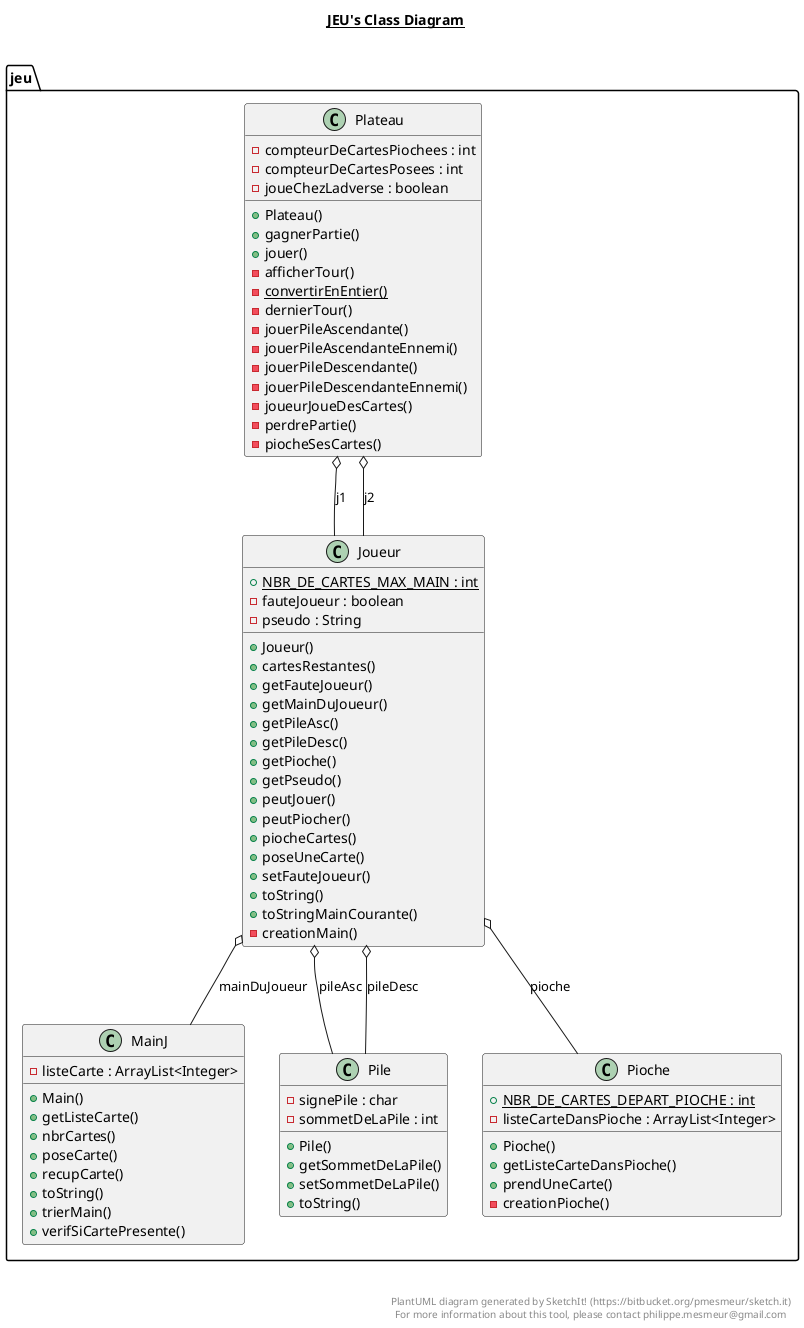 @startuml

title __JEU's Class Diagram__\n

  namespace jeu {
    class jeu.Joueur {
        {static} + NBR_DE_CARTES_MAX_MAIN : int
        - fauteJoueur : boolean
        - pseudo : String
        + Joueur()
        + cartesRestantes()
        + getFauteJoueur()
        + getMainDuJoueur()
        + getPileAsc()
        + getPileDesc()
        + getPioche()
        + getPseudo()
        + peutJouer()
        + peutPiocher()
        + piocheCartes()
        + poseUneCarte()
        + setFauteJoueur()
        + toString()
        + toStringMainCourante()
        - creationMain()
    }
  }
  

  namespace jeu {
    class jeu.MainJ {
        - listeCarte : ArrayList<Integer>
        + Main()
        + getListeCarte()
        + nbrCartes()
        + poseCarte()
        + recupCarte()
        + toString()
        + trierMain()
        + verifSiCartePresente()
    }
  }
  

  namespace jeu {
    class jeu.Pile {
        - signePile : char
        - sommetDeLaPile : int
        + Pile()
        + getSommetDeLaPile()
        + setSommetDeLaPile()
        + toString()
    }
  }
  

  namespace jeu {
    class jeu.Pioche {
        {static} + NBR_DE_CARTES_DEPART_PIOCHE : int
        - listeCarteDansPioche : ArrayList<Integer>
        + Pioche()
        + getListeCarteDansPioche()
        + prendUneCarte()
        - creationPioche()
    }
  }
  

  namespace jeu {
    class jeu.Plateau {
        - compteurDeCartesPiochees : int
        - compteurDeCartesPosees : int
        - joueChezLadverse : boolean
        + Plateau()
        + gagnerPartie()
        + jouer()
        - afficherTour()
        {static} - convertirEnEntier()
        - dernierTour()
        - jouerPileAscendante()
        - jouerPileAscendanteEnnemi()
        - jouerPileDescendante()
        - jouerPileDescendanteEnnemi()
        - joueurJoueDesCartes()
        - perdrePartie()
        - piocheSesCartes()
    }
  }
  

  jeu.Joueur o-- jeu.MainJ : mainDuJoueur
  jeu.Joueur o-- jeu.Pile : pileAsc
  jeu.Joueur o-- jeu.Pile : pileDesc
  jeu.Joueur o-- jeu.Pioche : pioche
  jeu.Plateau o-- jeu.Joueur : j1
  jeu.Plateau o-- jeu.Joueur : j2


right footer


PlantUML diagram generated by SketchIt! (https://bitbucket.org/pmesmeur/sketch.it)
For more information about this tool, please contact philippe.mesmeur@gmail.com
endfooter

@enduml
